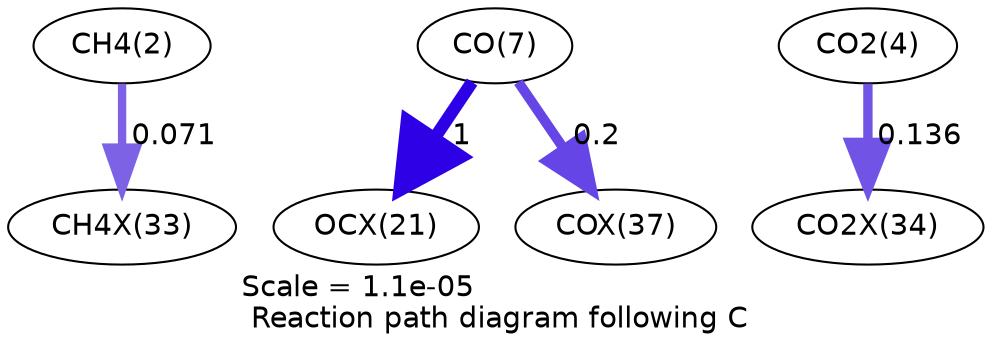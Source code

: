 digraph reaction_paths {
center=1;
s4 -> s31[fontname="Helvetica", penwidth=4, arrowsize=2, color="0.7, 0.571, 0.9"
, label=" 0.071"];
s9 -> s24[fontname="Helvetica", penwidth=6, arrowsize=3, color="0.7, 1.5, 0.9"
, label=" 1"];
s9 -> s35[fontname="Helvetica", penwidth=4.79, arrowsize=2.39, color="0.7, 0.7, 0.9"
, label=" 0.2"];
s6 -> s32[fontname="Helvetica", penwidth=4.49, arrowsize=2.25, color="0.7, 0.636, 0.9"
, label=" 0.136"];
s4 [ fontname="Helvetica", label="CH4(2)"];
s6 [ fontname="Helvetica", label="CO2(4)"];
s9 [ fontname="Helvetica", label="CO(7)"];
s24 [ fontname="Helvetica", label="OCX(21)"];
s31 [ fontname="Helvetica", label="CH4X(33)"];
s32 [ fontname="Helvetica", label="CO2X(34)"];
s35 [ fontname="Helvetica", label="COX(37)"];
 label = "Scale = 1.1e-05\l Reaction path diagram following C";
 fontname = "Helvetica";
}
